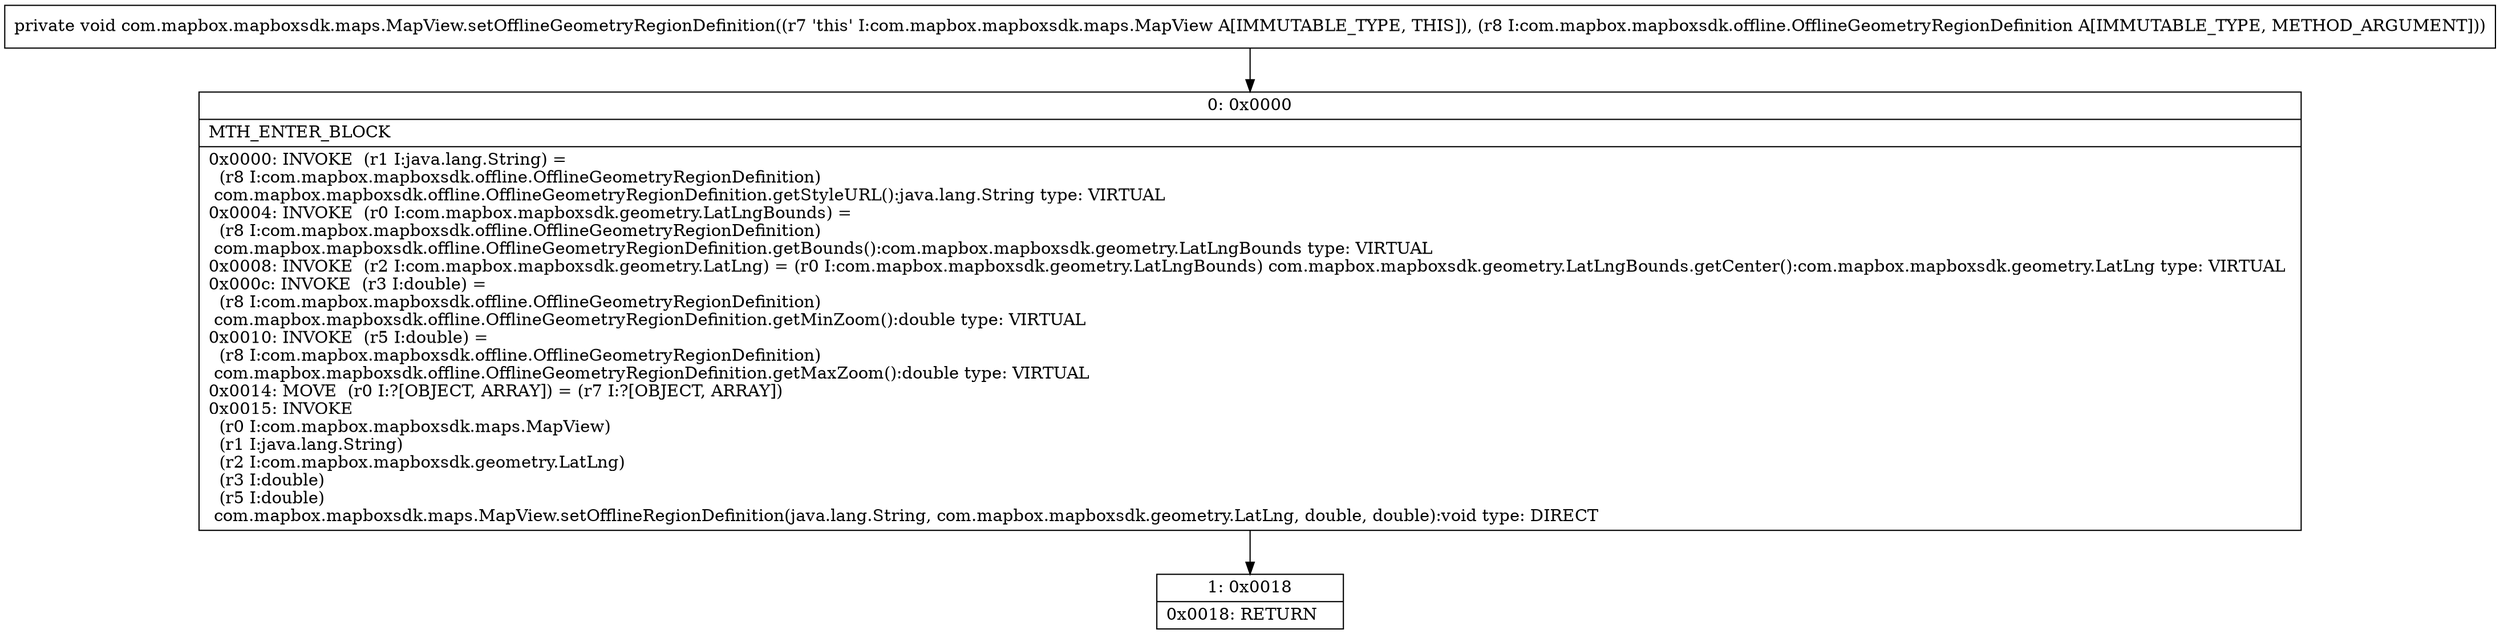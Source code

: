 digraph "CFG forcom.mapbox.mapboxsdk.maps.MapView.setOfflineGeometryRegionDefinition(Lcom\/mapbox\/mapboxsdk\/offline\/OfflineGeometryRegionDefinition;)V" {
Node_0 [shape=record,label="{0\:\ 0x0000|MTH_ENTER_BLOCK\l|0x0000: INVOKE  (r1 I:java.lang.String) = \l  (r8 I:com.mapbox.mapboxsdk.offline.OfflineGeometryRegionDefinition)\l com.mapbox.mapboxsdk.offline.OfflineGeometryRegionDefinition.getStyleURL():java.lang.String type: VIRTUAL \l0x0004: INVOKE  (r0 I:com.mapbox.mapboxsdk.geometry.LatLngBounds) = \l  (r8 I:com.mapbox.mapboxsdk.offline.OfflineGeometryRegionDefinition)\l com.mapbox.mapboxsdk.offline.OfflineGeometryRegionDefinition.getBounds():com.mapbox.mapboxsdk.geometry.LatLngBounds type: VIRTUAL \l0x0008: INVOKE  (r2 I:com.mapbox.mapboxsdk.geometry.LatLng) = (r0 I:com.mapbox.mapboxsdk.geometry.LatLngBounds) com.mapbox.mapboxsdk.geometry.LatLngBounds.getCenter():com.mapbox.mapboxsdk.geometry.LatLng type: VIRTUAL \l0x000c: INVOKE  (r3 I:double) = \l  (r8 I:com.mapbox.mapboxsdk.offline.OfflineGeometryRegionDefinition)\l com.mapbox.mapboxsdk.offline.OfflineGeometryRegionDefinition.getMinZoom():double type: VIRTUAL \l0x0010: INVOKE  (r5 I:double) = \l  (r8 I:com.mapbox.mapboxsdk.offline.OfflineGeometryRegionDefinition)\l com.mapbox.mapboxsdk.offline.OfflineGeometryRegionDefinition.getMaxZoom():double type: VIRTUAL \l0x0014: MOVE  (r0 I:?[OBJECT, ARRAY]) = (r7 I:?[OBJECT, ARRAY]) \l0x0015: INVOKE  \l  (r0 I:com.mapbox.mapboxsdk.maps.MapView)\l  (r1 I:java.lang.String)\l  (r2 I:com.mapbox.mapboxsdk.geometry.LatLng)\l  (r3 I:double)\l  (r5 I:double)\l com.mapbox.mapboxsdk.maps.MapView.setOfflineRegionDefinition(java.lang.String, com.mapbox.mapboxsdk.geometry.LatLng, double, double):void type: DIRECT \l}"];
Node_1 [shape=record,label="{1\:\ 0x0018|0x0018: RETURN   \l}"];
MethodNode[shape=record,label="{private void com.mapbox.mapboxsdk.maps.MapView.setOfflineGeometryRegionDefinition((r7 'this' I:com.mapbox.mapboxsdk.maps.MapView A[IMMUTABLE_TYPE, THIS]), (r8 I:com.mapbox.mapboxsdk.offline.OfflineGeometryRegionDefinition A[IMMUTABLE_TYPE, METHOD_ARGUMENT])) }"];
MethodNode -> Node_0;
Node_0 -> Node_1;
}

